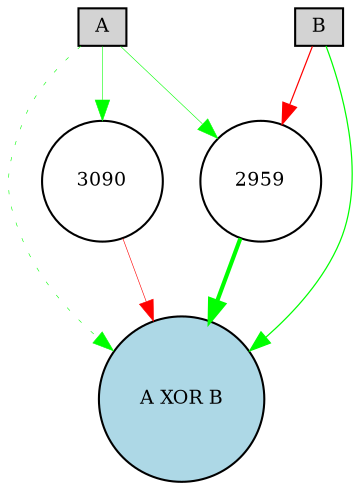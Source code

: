 digraph {
	node [fontsize=9 height=0.2 shape=circle width=0.2]
	A [fillcolor=lightgray shape=box style=filled]
	B [fillcolor=lightgray shape=box style=filled]
	"A XOR B" [fillcolor=lightblue style=filled]
	3090 [fillcolor=white style=filled]
	2959 [fillcolor=white style=filled]
	A -> "A XOR B" [color=green penwidth=0.27620383709927765 style=dotted]
	B -> "A XOR B" [color=green penwidth=0.5921894947307654 style=solid]
	A -> 2959 [color=green penwidth=0.2801670911056945 style=solid]
	2959 -> "A XOR B" [color=green penwidth=1.9820060197047988 style=solid]
	B -> 2959 [color=red penwidth=0.584193395700531 style=solid]
	A -> 3090 [color=green penwidth=0.27077872022800925 style=solid]
	3090 -> "A XOR B" [color=red penwidth=0.284850739474358 style=solid]
}
